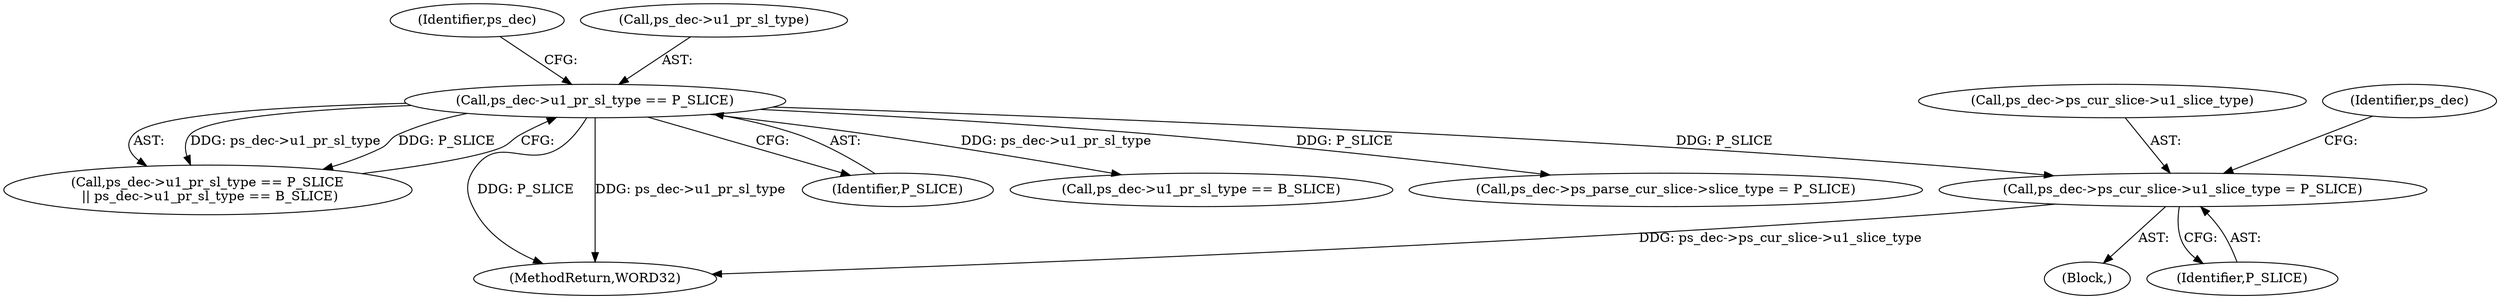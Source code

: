 digraph "0_Android_9a00f562a612d56e7b2b989d168647db900ba6cf@pointer" {
"1000984" [label="(Call,ps_dec->ps_cur_slice->u1_slice_type = P_SLICE)"];
"1000672" [label="(Call,ps_dec->u1_pr_sl_type == P_SLICE)"];
"1000679" [label="(Identifier,ps_dec)"];
"1000984" [label="(Call,ps_dec->ps_cur_slice->u1_slice_type = P_SLICE)"];
"1000990" [label="(Identifier,P_SLICE)"];
"1000672" [label="(Call,ps_dec->u1_pr_sl_type == P_SLICE)"];
"1000677" [label="(Call,ps_dec->u1_pr_sl_type == B_SLICE)"];
"1000985" [label="(Call,ps_dec->ps_cur_slice->u1_slice_type)"];
"1000991" [label="(Call,ps_dec->ps_parse_cur_slice->slice_type = P_SLICE)"];
"1000994" [label="(Identifier,ps_dec)"];
"1000671" [label="(Call,ps_dec->u1_pr_sl_type == P_SLICE\n || ps_dec->u1_pr_sl_type == B_SLICE)"];
"1000673" [label="(Call,ps_dec->u1_pr_sl_type)"];
"1000138" [label="(Block,)"];
"1001450" [label="(MethodReturn,WORD32)"];
"1000676" [label="(Identifier,P_SLICE)"];
"1000984" -> "1000138"  [label="AST: "];
"1000984" -> "1000990"  [label="CFG: "];
"1000985" -> "1000984"  [label="AST: "];
"1000990" -> "1000984"  [label="AST: "];
"1000994" -> "1000984"  [label="CFG: "];
"1000984" -> "1001450"  [label="DDG: ps_dec->ps_cur_slice->u1_slice_type"];
"1000672" -> "1000984"  [label="DDG: P_SLICE"];
"1000672" -> "1000671"  [label="AST: "];
"1000672" -> "1000676"  [label="CFG: "];
"1000673" -> "1000672"  [label="AST: "];
"1000676" -> "1000672"  [label="AST: "];
"1000679" -> "1000672"  [label="CFG: "];
"1000671" -> "1000672"  [label="CFG: "];
"1000672" -> "1001450"  [label="DDG: P_SLICE"];
"1000672" -> "1001450"  [label="DDG: ps_dec->u1_pr_sl_type"];
"1000672" -> "1000671"  [label="DDG: ps_dec->u1_pr_sl_type"];
"1000672" -> "1000671"  [label="DDG: P_SLICE"];
"1000672" -> "1000677"  [label="DDG: ps_dec->u1_pr_sl_type"];
"1000672" -> "1000991"  [label="DDG: P_SLICE"];
}
